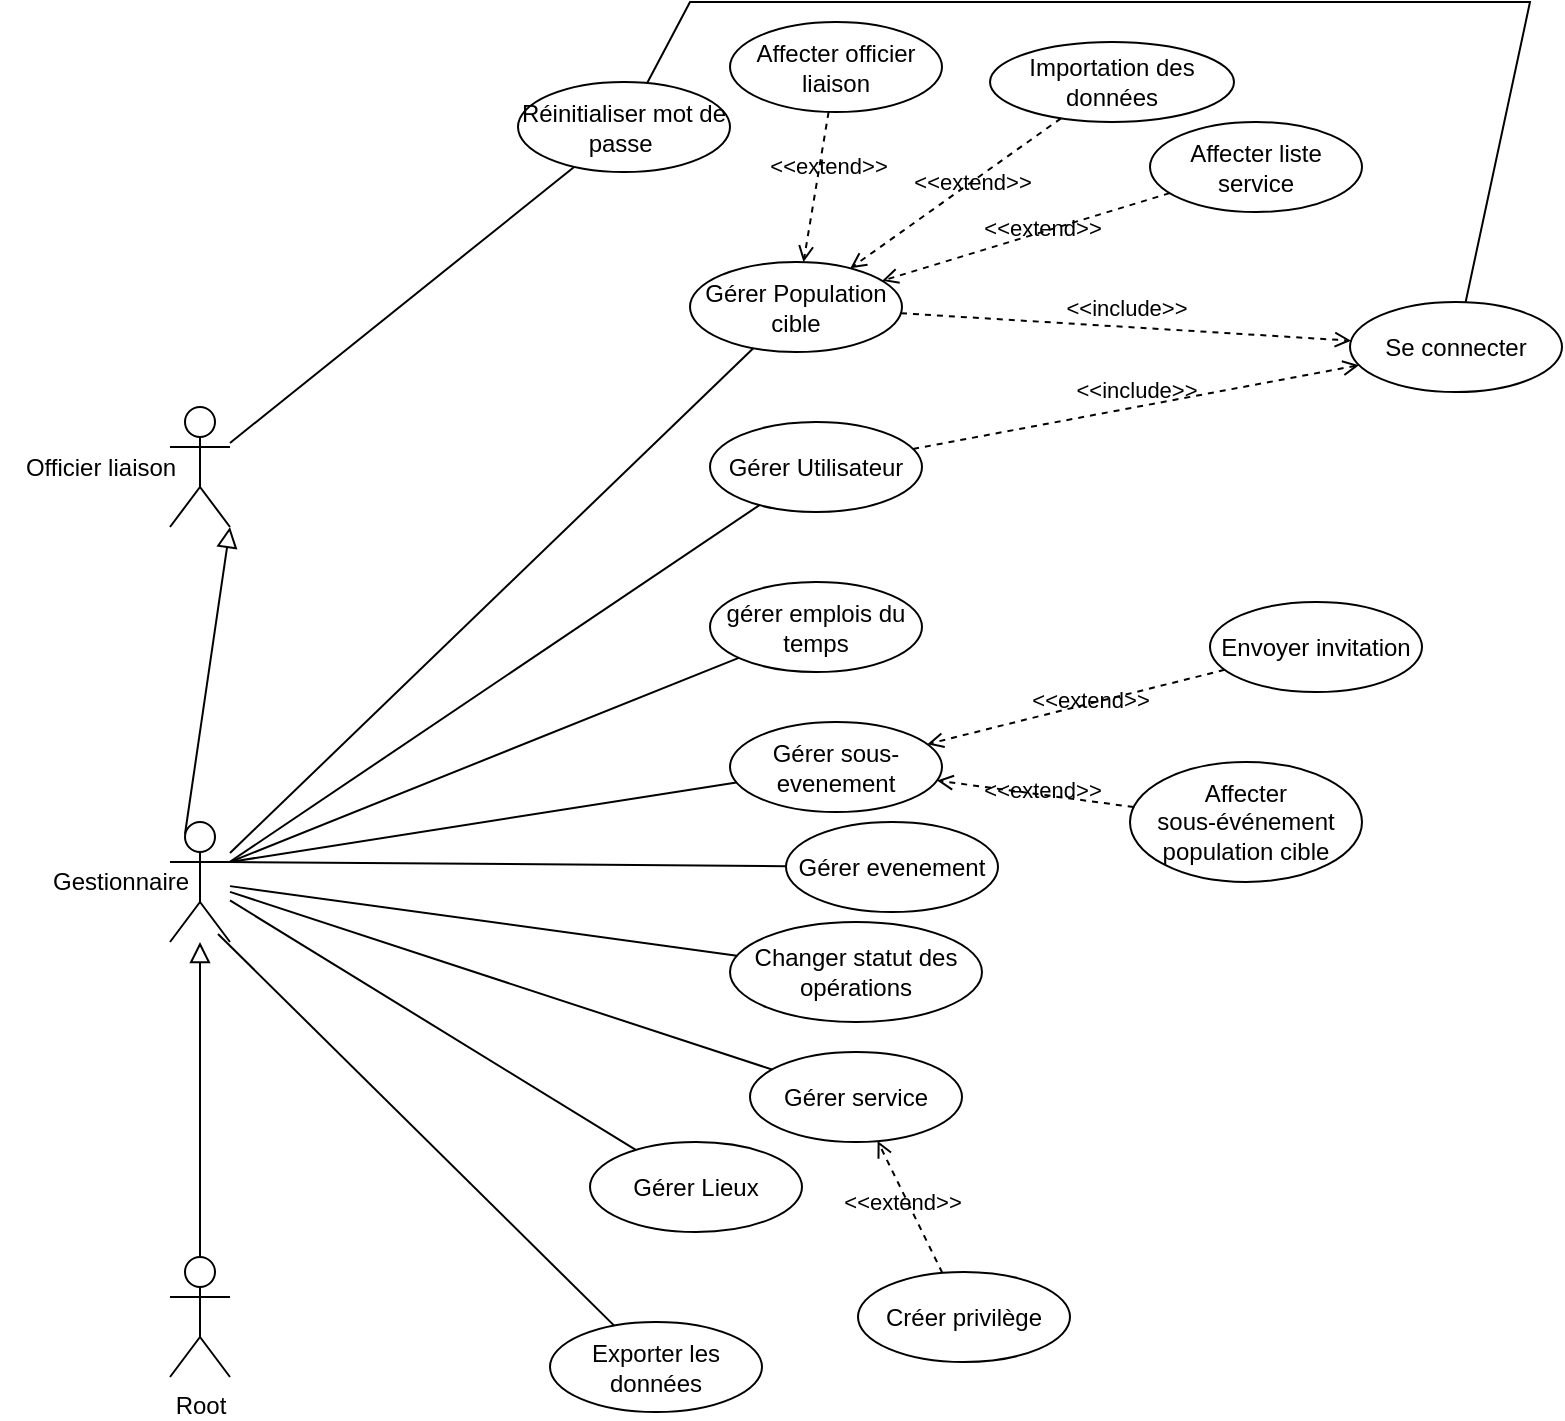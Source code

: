 <mxfile version="22.0.8" type="github" pages="3">
  <diagram name="DCU-ACCUEIL-PROTOCOLE" id="l3ZqBA-5NZKBSmxzDGHb">
    <mxGraphModel dx="1775" dy="1903" grid="1" gridSize="10" guides="1" tooltips="1" connect="1" arrows="1" fold="1" page="1" pageScale="1" pageWidth="827" pageHeight="1169" math="0" shadow="0">
      <root>
        <mxCell id="0" />
        <mxCell id="1" parent="0" />
        <mxCell id="2safi882rtIeYSR7A9-A-1" value="" style="shape=umlActor;verticalLabelPosition=bottom;verticalAlign=top;html=1;" parent="1" vertex="1">
          <mxGeometry y="260" width="30" height="60" as="geometry" />
        </mxCell>
        <mxCell id="2safi882rtIeYSR7A9-A-3" value="Root" style="shape=umlActor;verticalLabelPosition=bottom;verticalAlign=top;html=1;" parent="1" vertex="1">
          <mxGeometry y="477.5" width="30" height="60" as="geometry" />
        </mxCell>
        <mxCell id="2safi882rtIeYSR7A9-A-4" value="" style="endArrow=block;html=1;rounded=0;align=center;verticalAlign=bottom;endFill=0;labelBackgroundColor=none;endSize=8;" parent="1" source="2safi882rtIeYSR7A9-A-3" target="2safi882rtIeYSR7A9-A-1" edge="1">
          <mxGeometry relative="1" as="geometry">
            <mxPoint x="350" y="410" as="sourcePoint" />
            <mxPoint x="510" y="410" as="targetPoint" />
          </mxGeometry>
        </mxCell>
        <mxCell id="2safi882rtIeYSR7A9-A-5" value="" style="resizable=0;html=1;align=center;verticalAlign=top;labelBackgroundColor=none;" parent="2safi882rtIeYSR7A9-A-4" connectable="0" vertex="1">
          <mxGeometry relative="1" as="geometry" />
        </mxCell>
        <mxCell id="2safi882rtIeYSR7A9-A-7" value="Gestionnaire" style="text;html=1;align=center;verticalAlign=middle;resizable=0;points=[];autosize=1;strokeColor=none;fillColor=none;" parent="1" vertex="1">
          <mxGeometry x="-70" y="275" width="90" height="30" as="geometry" />
        </mxCell>
        <mxCell id="2safi882rtIeYSR7A9-A-15" value="Gérer Utilisateur" style="ellipse;whiteSpace=wrap;html=1;" parent="1" vertex="1">
          <mxGeometry x="270" y="60" width="106" height="45" as="geometry" />
        </mxCell>
        <mxCell id="2safi882rtIeYSR7A9-A-20" value="" style="endArrow=none;startArrow=none;endFill=0;startFill=0;endSize=8;html=1;verticalAlign=bottom;labelBackgroundColor=none;strokeWidth=1;rounded=0;" parent="1" source="2safi882rtIeYSR7A9-A-1" target="2safi882rtIeYSR7A9-A-15" edge="1">
          <mxGeometry width="160" relative="1" as="geometry">
            <mxPoint x="410" y="260" as="sourcePoint" />
            <mxPoint x="570" y="260" as="targetPoint" />
          </mxGeometry>
        </mxCell>
        <mxCell id="2safi882rtIeYSR7A9-A-21" value="Gérer Population cible" style="ellipse;whiteSpace=wrap;html=1;" parent="1" vertex="1">
          <mxGeometry x="260" y="-20" width="106" height="45" as="geometry" />
        </mxCell>
        <mxCell id="2safi882rtIeYSR7A9-A-22" value="" style="endArrow=none;startArrow=none;endFill=0;startFill=0;endSize=8;html=1;verticalAlign=bottom;labelBackgroundColor=none;strokeWidth=1;rounded=0;" parent="1" source="2safi882rtIeYSR7A9-A-1" target="2safi882rtIeYSR7A9-A-21" edge="1">
          <mxGeometry width="160" relative="1" as="geometry">
            <mxPoint x="140" y="310" as="sourcePoint" />
            <mxPoint x="304" y="308" as="targetPoint" />
          </mxGeometry>
        </mxCell>
        <mxCell id="2safi882rtIeYSR7A9-A-23" value="Affecter officier liaison" style="ellipse;whiteSpace=wrap;html=1;" parent="1" vertex="1">
          <mxGeometry x="280" y="-140" width="106" height="45" as="geometry" />
        </mxCell>
        <mxCell id="2safi882rtIeYSR7A9-A-29" value="Se connecter" style="ellipse;whiteSpace=wrap;html=1;" parent="1" vertex="1">
          <mxGeometry x="590" width="106" height="45" as="geometry" />
        </mxCell>
        <mxCell id="2safi882rtIeYSR7A9-A-31" value="&amp;lt;&amp;lt;include&amp;gt;&amp;gt;" style="html=1;verticalAlign=bottom;labelBackgroundColor=none;endArrow=open;endFill=0;dashed=1;rounded=0;" parent="1" source="2safi882rtIeYSR7A9-A-21" target="2safi882rtIeYSR7A9-A-29" edge="1">
          <mxGeometry width="160" relative="1" as="geometry">
            <mxPoint x="470" y="460" as="sourcePoint" />
            <mxPoint x="630" y="460" as="targetPoint" />
          </mxGeometry>
        </mxCell>
        <mxCell id="2safi882rtIeYSR7A9-A-32" value="&amp;lt;&amp;lt;include&amp;gt;&amp;gt;" style="html=1;verticalAlign=bottom;labelBackgroundColor=none;endArrow=open;endFill=0;dashed=1;rounded=0;" parent="1" source="2safi882rtIeYSR7A9-A-15" target="2safi882rtIeYSR7A9-A-29" edge="1">
          <mxGeometry width="160" relative="1" as="geometry">
            <mxPoint x="420" y="297" as="sourcePoint" />
            <mxPoint x="620" y="297" as="targetPoint" />
          </mxGeometry>
        </mxCell>
        <mxCell id="2safi882rtIeYSR7A9-A-37" value="Importation des données" style="ellipse;whiteSpace=wrap;html=1;" parent="1" vertex="1">
          <mxGeometry x="410" y="-130" width="122" height="40" as="geometry" />
        </mxCell>
        <mxCell id="2safi882rtIeYSR7A9-A-39" value="&amp;lt;&amp;lt;extend&amp;gt;&amp;gt;" style="html=1;verticalAlign=bottom;labelBackgroundColor=none;endArrow=open;endFill=0;dashed=1;rounded=0;" parent="1" source="2safi882rtIeYSR7A9-A-37" target="2safi882rtIeYSR7A9-A-21" edge="1">
          <mxGeometry x="-0.079" y="6" width="160" relative="1" as="geometry">
            <mxPoint x="576" y="450" as="sourcePoint" />
            <mxPoint x="490" y="379" as="targetPoint" />
            <mxPoint y="1" as="offset" />
          </mxGeometry>
        </mxCell>
        <mxCell id="2safi882rtIeYSR7A9-A-40" value="Gérer Lieux" style="ellipse;whiteSpace=wrap;html=1;" parent="1" vertex="1">
          <mxGeometry x="210" y="420" width="106" height="45" as="geometry" />
        </mxCell>
        <mxCell id="2safi882rtIeYSR7A9-A-41" value="" style="endArrow=none;startArrow=none;endFill=0;startFill=0;endSize=8;html=1;verticalAlign=bottom;labelBackgroundColor=none;strokeWidth=1;rounded=0;" parent="1" source="2safi882rtIeYSR7A9-A-1" target="2safi882rtIeYSR7A9-A-40" edge="1">
          <mxGeometry width="160" relative="1" as="geometry">
            <mxPoint x="140" y="310" as="sourcePoint" />
            <mxPoint x="304" y="308" as="targetPoint" />
          </mxGeometry>
        </mxCell>
        <mxCell id="2safi882rtIeYSR7A9-A-43" value="Affecter liste service" style="ellipse;whiteSpace=wrap;html=1;" parent="1" vertex="1">
          <mxGeometry x="490" y="-90" width="106" height="45" as="geometry" />
        </mxCell>
        <mxCell id="2safi882rtIeYSR7A9-A-44" value="&amp;lt;&amp;lt;extend&amp;gt;&amp;gt;" style="html=1;verticalAlign=bottom;labelBackgroundColor=none;endArrow=open;endFill=0;dashed=1;rounded=0;" parent="1" source="2safi882rtIeYSR7A9-A-43" target="2safi882rtIeYSR7A9-A-21" edge="1">
          <mxGeometry x="-0.079" y="6" width="160" relative="1" as="geometry">
            <mxPoint x="432" y="460" as="sourcePoint" />
            <mxPoint x="346" y="389" as="targetPoint" />
            <mxPoint y="1" as="offset" />
          </mxGeometry>
        </mxCell>
        <mxCell id="2safi882rtIeYSR7A9-A-45" value="Gérer service" style="ellipse;whiteSpace=wrap;html=1;" parent="1" vertex="1">
          <mxGeometry x="290" y="375" width="106" height="45" as="geometry" />
        </mxCell>
        <mxCell id="2safi882rtIeYSR7A9-A-46" value="" style="endArrow=none;startArrow=none;endFill=0;startFill=0;endSize=8;html=1;verticalAlign=bottom;labelBackgroundColor=none;strokeWidth=1;rounded=0;" parent="1" source="2safi882rtIeYSR7A9-A-1" target="2safi882rtIeYSR7A9-A-45" edge="1">
          <mxGeometry width="160" relative="1" as="geometry">
            <mxPoint x="140" y="314" as="sourcePoint" />
            <mxPoint x="341" y="362" as="targetPoint" />
          </mxGeometry>
        </mxCell>
        <mxCell id="2safi882rtIeYSR7A9-A-48" value="Créer privilège" style="ellipse;whiteSpace=wrap;html=1;" parent="1" vertex="1">
          <mxGeometry x="344" y="485" width="106" height="45" as="geometry" />
        </mxCell>
        <mxCell id="2safi882rtIeYSR7A9-A-49" value="&amp;lt;&amp;lt;extend&amp;gt;&amp;gt;" style="html=1;verticalAlign=bottom;labelBackgroundColor=none;endArrow=open;endFill=0;dashed=1;rounded=0;" parent="1" source="2safi882rtIeYSR7A9-A-48" target="2safi882rtIeYSR7A9-A-45" edge="1">
          <mxGeometry x="-0.079" y="6" width="160" relative="1" as="geometry">
            <mxPoint x="420" y="470" as="sourcePoint" />
            <mxPoint x="346" y="414" as="targetPoint" />
            <mxPoint y="1" as="offset" />
          </mxGeometry>
        </mxCell>
        <mxCell id="irsKMWYD9HWggmVdlU3C-1" value="Gérer sous-evenement" style="ellipse;whiteSpace=wrap;html=1;" parent="1" vertex="1">
          <mxGeometry x="280" y="210" width="106" height="45" as="geometry" />
        </mxCell>
        <mxCell id="irsKMWYD9HWggmVdlU3C-2" value="" style="endArrow=none;startArrow=none;endFill=0;startFill=0;endSize=8;html=1;verticalAlign=bottom;labelBackgroundColor=none;strokeWidth=1;rounded=0;exitX=1;exitY=0.333;exitDx=0;exitDy=0;exitPerimeter=0;" parent="1" source="2safi882rtIeYSR7A9-A-1" target="irsKMWYD9HWggmVdlU3C-1" edge="1">
          <mxGeometry width="160" relative="1" as="geometry">
            <mxPoint x="140" y="225" as="sourcePoint" />
            <mxPoint x="324" y="186" as="targetPoint" />
          </mxGeometry>
        </mxCell>
        <mxCell id="irsKMWYD9HWggmVdlU3C-3" value="Gérer evenement" style="ellipse;whiteSpace=wrap;html=1;" parent="1" vertex="1">
          <mxGeometry x="308" y="260" width="106" height="45" as="geometry" />
        </mxCell>
        <mxCell id="irsKMWYD9HWggmVdlU3C-4" value="" style="endArrow=none;startArrow=none;endFill=0;startFill=0;endSize=8;html=1;verticalAlign=bottom;labelBackgroundColor=none;strokeWidth=1;rounded=0;exitX=1;exitY=0.333;exitDx=0;exitDy=0;exitPerimeter=0;" parent="1" source="2safi882rtIeYSR7A9-A-1" target="irsKMWYD9HWggmVdlU3C-3" edge="1">
          <mxGeometry width="160" relative="1" as="geometry">
            <mxPoint x="140" y="300" as="sourcePoint" />
            <mxPoint x="319" y="152" as="targetPoint" />
          </mxGeometry>
        </mxCell>
        <mxCell id="irsKMWYD9HWggmVdlU3C-6" value="Exporter les données" style="ellipse;whiteSpace=wrap;html=1;" parent="1" vertex="1">
          <mxGeometry x="190" y="510" width="106" height="45" as="geometry" />
        </mxCell>
        <mxCell id="irsKMWYD9HWggmVdlU3C-7" value="" style="endArrow=none;startArrow=none;endFill=0;startFill=0;endSize=8;html=1;verticalAlign=bottom;labelBackgroundColor=none;strokeWidth=1;rounded=0;exitX=0.8;exitY=0.933;exitDx=0;exitDy=0;exitPerimeter=0;" parent="1" source="2safi882rtIeYSR7A9-A-1" target="irsKMWYD9HWggmVdlU3C-6" edge="1">
          <mxGeometry width="160" relative="1" as="geometry">
            <mxPoint x="140" y="324" as="sourcePoint" />
            <mxPoint x="252" y="432" as="targetPoint" />
          </mxGeometry>
        </mxCell>
        <mxCell id="irsKMWYD9HWggmVdlU3C-10" value="&amp;lt;&amp;lt;extend&amp;gt;&amp;gt;" style="html=1;verticalAlign=bottom;labelBackgroundColor=none;endArrow=open;endFill=0;dashed=1;rounded=0;" parent="1" source="irsKMWYD9HWggmVdlU3C-9" target="irsKMWYD9HWggmVdlU3C-1" edge="1">
          <mxGeometry x="-0.079" y="6" width="160" relative="1" as="geometry">
            <mxPoint x="458" y="200" as="sourcePoint" />
            <mxPoint x="414" y="100" as="targetPoint" />
            <mxPoint y="1" as="offset" />
          </mxGeometry>
        </mxCell>
        <mxCell id="irsKMWYD9HWggmVdlU3C-12" value="Affecter sous-événement population cible" style="ellipse;whiteSpace=wrap;html=1;" parent="1" vertex="1">
          <mxGeometry x="480" y="230" width="116" height="60" as="geometry" />
        </mxCell>
        <mxCell id="irsKMWYD9HWggmVdlU3C-13" value="&amp;lt;&amp;lt;extend&amp;gt;&amp;gt;" style="html=1;verticalAlign=bottom;labelBackgroundColor=none;endArrow=open;endFill=0;dashed=1;rounded=0;" parent="1" source="irsKMWYD9HWggmVdlU3C-12" target="irsKMWYD9HWggmVdlU3C-1" edge="1">
          <mxGeometry x="-0.079" y="6" width="160" relative="1" as="geometry">
            <mxPoint x="526" y="120" as="sourcePoint" />
            <mxPoint x="446" y="139" as="targetPoint" />
            <mxPoint y="1" as="offset" />
          </mxGeometry>
        </mxCell>
        <mxCell id="irsKMWYD9HWggmVdlU3C-14" value="gérer emplois du temps" style="ellipse;whiteSpace=wrap;html=1;" parent="1" vertex="1">
          <mxGeometry x="270" y="140" width="106" height="45" as="geometry" />
        </mxCell>
        <mxCell id="irsKMWYD9HWggmVdlU3C-15" value="" style="endArrow=none;startArrow=none;endFill=0;startFill=0;endSize=8;html=1;verticalAlign=bottom;labelBackgroundColor=none;strokeWidth=1;rounded=0;exitX=1;exitY=0.333;exitDx=0;exitDy=0;exitPerimeter=0;" parent="1" source="2safi882rtIeYSR7A9-A-1" target="irsKMWYD9HWggmVdlU3C-14" edge="1">
          <mxGeometry width="160" relative="1" as="geometry">
            <mxPoint x="140" y="300" as="sourcePoint" />
            <mxPoint x="319" y="152" as="targetPoint" />
          </mxGeometry>
        </mxCell>
        <mxCell id="zXkAjKGNNKHjwaJGZXHS-3" value="" style="shape=umlActor;verticalLabelPosition=bottom;verticalAlign=top;html=1;" parent="1" vertex="1">
          <mxGeometry y="52.5" width="30" height="60" as="geometry" />
        </mxCell>
        <mxCell id="zXkAjKGNNKHjwaJGZXHS-4" value="Officier liaison" style="text;html=1;align=center;verticalAlign=middle;resizable=0;points=[];autosize=1;strokeColor=none;fillColor=none;" parent="1" vertex="1">
          <mxGeometry x="-85" y="67.5" width="100" height="30" as="geometry" />
        </mxCell>
        <mxCell id="zXkAjKGNNKHjwaJGZXHS-5" value="" style="endArrow=block;html=1;rounded=0;align=center;verticalAlign=bottom;endFill=0;labelBackgroundColor=none;endSize=8;exitX=0.25;exitY=0.1;exitDx=0;exitDy=0;exitPerimeter=0;entryX=1;entryY=1;entryDx=0;entryDy=0;entryPerimeter=0;" parent="1" source="2safi882rtIeYSR7A9-A-1" target="zXkAjKGNNKHjwaJGZXHS-3" edge="1">
          <mxGeometry relative="1" as="geometry">
            <mxPoint x="19" y="298" as="sourcePoint" />
            <mxPoint x="19" y="140" as="targetPoint" />
          </mxGeometry>
        </mxCell>
        <mxCell id="zXkAjKGNNKHjwaJGZXHS-6" value="" style="resizable=0;html=1;align=center;verticalAlign=top;labelBackgroundColor=none;" parent="zXkAjKGNNKHjwaJGZXHS-5" connectable="0" vertex="1">
          <mxGeometry relative="1" as="geometry" />
        </mxCell>
        <mxCell id="zXkAjKGNNKHjwaJGZXHS-7" value="Réinitialiser mot de passe&amp;nbsp;" style="ellipse;whiteSpace=wrap;html=1;" parent="1" vertex="1">
          <mxGeometry x="174" y="-110" width="106" height="45" as="geometry" />
        </mxCell>
        <mxCell id="zXkAjKGNNKHjwaJGZXHS-8" value="" style="endArrow=none;startArrow=none;endFill=0;startFill=0;endSize=8;html=1;verticalAlign=bottom;labelBackgroundColor=none;strokeWidth=1;rounded=0;" parent="1" source="zXkAjKGNNKHjwaJGZXHS-3" target="zXkAjKGNNKHjwaJGZXHS-7" edge="1">
          <mxGeometry width="160" relative="1" as="geometry">
            <mxPoint x="90" y="100" as="sourcePoint" />
            <mxPoint x="288" y="296" as="targetPoint" />
          </mxGeometry>
        </mxCell>
        <mxCell id="zXkAjKGNNKHjwaJGZXHS-9" value="&amp;lt;&amp;lt;extend&amp;gt;&amp;gt;" style="html=1;verticalAlign=bottom;labelBackgroundColor=none;endArrow=open;endFill=0;dashed=1;rounded=0;" parent="1" source="2safi882rtIeYSR7A9-A-23" target="2safi882rtIeYSR7A9-A-21" edge="1">
          <mxGeometry x="-0.079" y="6" width="160" relative="1" as="geometry">
            <mxPoint x="589" y="380" as="sourcePoint" />
            <mxPoint x="435" y="-65" as="targetPoint" />
            <mxPoint y="1" as="offset" />
          </mxGeometry>
        </mxCell>
        <mxCell id="irsKMWYD9HWggmVdlU3C-9" value="Envoyer invitation" style="ellipse;whiteSpace=wrap;html=1;" parent="1" vertex="1">
          <mxGeometry x="520" y="150" width="106" height="45" as="geometry" />
        </mxCell>
        <mxCell id="zXkAjKGNNKHjwaJGZXHS-11" value="" style="endArrow=none;startArrow=none;endFill=0;startFill=0;endSize=8;html=1;verticalAlign=bottom;labelBackgroundColor=none;strokeWidth=1;rounded=0;" parent="1" source="zXkAjKGNNKHjwaJGZXHS-7" target="2safi882rtIeYSR7A9-A-29" edge="1">
          <mxGeometry width="160" relative="1" as="geometry">
            <mxPoint x="348" y="-100" as="sourcePoint" />
            <mxPoint x="520" y="-238" as="targetPoint" />
            <Array as="points">
              <mxPoint x="260" y="-150" />
              <mxPoint x="680" y="-150" />
            </Array>
          </mxGeometry>
        </mxCell>
        <mxCell id="l95YCqC6e5ltlGONsShg-1" value="Changer statut des opérations" style="ellipse;whiteSpace=wrap;html=1;" vertex="1" parent="1">
          <mxGeometry x="280" y="310" width="126" height="50" as="geometry" />
        </mxCell>
        <mxCell id="l95YCqC6e5ltlGONsShg-2" value="" style="endArrow=none;startArrow=none;endFill=0;startFill=0;endSize=8;html=1;verticalAlign=bottom;labelBackgroundColor=none;strokeWidth=1;rounded=0;" edge="1" parent="1" source="2safi882rtIeYSR7A9-A-1" target="l95YCqC6e5ltlGONsShg-1">
          <mxGeometry width="160" relative="1" as="geometry">
            <mxPoint x="66" y="320" as="sourcePoint" />
            <mxPoint x="344" y="322" as="targetPoint" />
          </mxGeometry>
        </mxCell>
      </root>
    </mxGraphModel>
  </diagram>
  <diagram id="LC8L_AnkPY6zp3M6hMyl" name="DCU-TRANSPORT">
    <mxGraphModel dx="995" dy="771" grid="1" gridSize="10" guides="1" tooltips="1" connect="1" arrows="1" fold="1" page="1" pageScale="1" pageWidth="827" pageHeight="1169" math="0" shadow="0">
      <root>
        <mxCell id="0" />
        <mxCell id="1" parent="0" />
        <mxCell id="xHV0Y_eDEjnt71AxiFM6-1" value="" style="shape=umlActor;verticalLabelPosition=bottom;verticalAlign=top;html=1;" parent="1" vertex="1">
          <mxGeometry x="100" y="270" width="30" height="60" as="geometry" />
        </mxCell>
        <mxCell id="dIymOfAqd8Z1cLGg8AZw-1" value="Gestionnaire" style="text;html=1;align=center;verticalAlign=middle;resizable=0;points=[];autosize=1;strokeColor=none;fillColor=none;" parent="1" vertex="1">
          <mxGeometry x="25" y="285" width="90" height="30" as="geometry" />
        </mxCell>
        <mxCell id="Vz_rZ_m3sSlnc9Wt_4M8-1" value="Gérer Prestataire" style="ellipse;whiteSpace=wrap;html=1;" parent="1" vertex="1">
          <mxGeometry x="308" y="150" width="106" height="45" as="geometry" />
        </mxCell>
        <mxCell id="xe5fgyrwq69Np7yswqrZ-1" value="" style="endArrow=none;startArrow=none;endFill=0;startFill=0;endSize=8;html=1;verticalAlign=bottom;labelBackgroundColor=none;strokeWidth=1;rounded=0;exitX=0.567;exitY=0.167;exitDx=0;exitDy=0;exitPerimeter=0;" parent="1" source="xHV0Y_eDEjnt71AxiFM6-1" target="Vz_rZ_m3sSlnc9Wt_4M8-1" edge="1">
          <mxGeometry width="160" relative="1" as="geometry">
            <mxPoint x="130" y="297" as="sourcePoint" />
            <mxPoint x="314" y="258" as="targetPoint" />
          </mxGeometry>
        </mxCell>
        <mxCell id="xe5fgyrwq69Np7yswqrZ-2" value="Gérer flotte&amp;nbsp;de véhicule" style="ellipse;whiteSpace=wrap;html=1;" parent="1" vertex="1">
          <mxGeometry x="330" y="250" width="106" height="45" as="geometry" />
        </mxCell>
        <mxCell id="xe5fgyrwq69Np7yswqrZ-3" value="" style="endArrow=none;startArrow=none;endFill=0;startFill=0;endSize=8;html=1;verticalAlign=bottom;labelBackgroundColor=none;strokeWidth=1;rounded=0;" parent="1" source="xHV0Y_eDEjnt71AxiFM6-1" target="xe5fgyrwq69Np7yswqrZ-2" edge="1">
          <mxGeometry width="160" relative="1" as="geometry">
            <mxPoint x="127" y="290" as="sourcePoint" />
            <mxPoint x="334" y="199" as="targetPoint" />
          </mxGeometry>
        </mxCell>
        <mxCell id="xe5fgyrwq69Np7yswqrZ-5" value="Affecter Chauffeur" style="ellipse;whiteSpace=wrap;html=1;" parent="1" vertex="1">
          <mxGeometry x="260" y="30" width="106" height="45" as="geometry" />
        </mxCell>
        <mxCell id="I-TsPZ9aq3Y1WVlfevty-1" value="&amp;lt;&amp;lt;extend&amp;gt;&amp;gt;" style="html=1;verticalAlign=bottom;labelBackgroundColor=none;endArrow=open;endFill=0;dashed=1;rounded=0;" parent="1" source="xe5fgyrwq69Np7yswqrZ-5" target="Vz_rZ_m3sSlnc9Wt_4M8-1" edge="1">
          <mxGeometry x="-0.079" y="6" width="160" relative="1" as="geometry">
            <mxPoint x="554" y="210" as="sourcePoint" />
            <mxPoint x="510" y="110" as="targetPoint" />
            <mxPoint y="1" as="offset" />
          </mxGeometry>
        </mxCell>
        <mxCell id="I-TsPZ9aq3Y1WVlfevty-2" value="" style="shape=umlActor;verticalLabelPosition=bottom;verticalAlign=top;html=1;" parent="1" vertex="1">
          <mxGeometry x="100" y="400" width="30" height="60" as="geometry" />
        </mxCell>
        <mxCell id="I-TsPZ9aq3Y1WVlfevty-3" value="Chauffeur" style="text;html=1;align=center;verticalAlign=middle;resizable=0;points=[];autosize=1;strokeColor=none;fillColor=none;" parent="1" vertex="1">
          <mxGeometry x="25" y="415" width="80" height="30" as="geometry" />
        </mxCell>
        <mxCell id="I-TsPZ9aq3Y1WVlfevty-4" value="Consulter informations course" style="ellipse;whiteSpace=wrap;html=1;" parent="1" vertex="1">
          <mxGeometry x="300" y="440" width="106" height="45" as="geometry" />
        </mxCell>
        <mxCell id="I-TsPZ9aq3Y1WVlfevty-5" value="" style="endArrow=none;startArrow=none;endFill=0;startFill=0;endSize=8;html=1;verticalAlign=bottom;labelBackgroundColor=none;strokeWidth=1;rounded=0;" parent="1" source="I-TsPZ9aq3Y1WVlfevty-2" target="I-TsPZ9aq3Y1WVlfevty-4" edge="1">
          <mxGeometry width="160" relative="1" as="geometry">
            <mxPoint x="160" y="435" as="sourcePoint" />
            <mxPoint x="361" y="415" as="targetPoint" />
          </mxGeometry>
        </mxCell>
        <mxCell id="I-TsPZ9aq3Y1WVlfevty-6" value="Voir course en cours" style="ellipse;whiteSpace=wrap;html=1;" parent="1" vertex="1">
          <mxGeometry x="330" y="320" width="106" height="45" as="geometry" />
        </mxCell>
        <mxCell id="I-TsPZ9aq3Y1WVlfevty-7" value="" style="endArrow=none;startArrow=none;endFill=0;startFill=0;endSize=8;html=1;verticalAlign=bottom;labelBackgroundColor=none;strokeWidth=1;rounded=0;" parent="1" source="xHV0Y_eDEjnt71AxiFM6-1" target="I-TsPZ9aq3Y1WVlfevty-6" edge="1">
          <mxGeometry width="160" relative="1" as="geometry">
            <mxPoint x="140" y="308" as="sourcePoint" />
            <mxPoint x="341" y="288" as="targetPoint" />
          </mxGeometry>
        </mxCell>
      </root>
    </mxGraphModel>
  </diagram>
  <diagram id="sQZBCtHGnqtDd8XtIQ3a" name="DS-GESTION-EVENT">
    <mxGraphModel dx="737" dy="571" grid="1" gridSize="10" guides="1" tooltips="1" connect="1" arrows="1" fold="1" page="1" pageScale="1" pageWidth="827" pageHeight="1169" math="0" shadow="0">
      <root>
        <mxCell id="0" />
        <mxCell id="1" parent="0" />
        <mxCell id="Q8UecYEkamD33LN7CliR-3" value="PageGestionEvent" style="shape=umlLifeline;perimeter=lifelinePerimeter;whiteSpace=wrap;html=1;container=1;dropTarget=0;collapsible=0;recursiveResize=0;outlineConnect=0;portConstraint=eastwest;newEdgeStyle={&quot;curved&quot;:0,&quot;rounded&quot;:0};" vertex="1" parent="1">
          <mxGeometry x="260" y="120" width="110" height="310" as="geometry" />
        </mxCell>
        <mxCell id="Q8UecYEkamD33LN7CliR-4" value="Lifeline2" style="shape=umlLifeline;perimeter=lifelinePerimeter;whiteSpace=wrap;html=1;container=1;dropTarget=0;collapsible=0;recursiveResize=0;outlineConnect=0;portConstraint=eastwest;newEdgeStyle={&quot;curved&quot;:0,&quot;rounded&quot;:0};" vertex="1" parent="1">
          <mxGeometry x="470" y="120" width="100" height="200" as="geometry" />
        </mxCell>
        <mxCell id="wpPcwlIOQUnggq_UXdYO-1" value="" style="shape=umlLifeline;perimeter=lifelinePerimeter;whiteSpace=wrap;html=1;container=1;dropTarget=0;collapsible=0;recursiveResize=0;outlineConnect=0;portConstraint=eastwest;newEdgeStyle={&quot;curved&quot;:0,&quot;rounded&quot;:0};participant=umlActor;" vertex="1" parent="1">
          <mxGeometry x="140" y="120" width="20" height="300" as="geometry" />
        </mxCell>
        <mxCell id="wpPcwlIOQUnggq_UXdYO-2" value="Gestionnaire" style="text;html=1;align=center;verticalAlign=middle;resizable=0;points=[];autosize=1;strokeColor=none;fillColor=none;" vertex="1" parent="1">
          <mxGeometry x="105" y="160" width="90" height="30" as="geometry" />
        </mxCell>
        <mxCell id="wpPcwlIOQUnggq_UXdYO-7" value="dispatch" style="html=1;verticalAlign=bottom;endArrow=block;curved=0;rounded=0;" edge="1" parent="1">
          <mxGeometry width="80" relative="1" as="geometry">
            <mxPoint x="149.759" y="288.0" as="sourcePoint" />
            <mxPoint x="314.5" y="288.0" as="targetPoint" />
          </mxGeometry>
        </mxCell>
        <mxCell id="wpPcwlIOQUnggq_UXdYO-8" value="Ref" style="shape=umlFrame;whiteSpace=wrap;html=1;pointerEvents=0;recursiveResize=0;container=1;collapsible=0;width=50;shadow=0;swimlaneFillColor=default;fontSize=13;" vertex="1" parent="1">
          <mxGeometry x="130" y="190" width="220" height="50" as="geometry" />
        </mxCell>
        <mxCell id="wpPcwlIOQUnggq_UXdYO-9" value="Authentification" style="text;align=center;html=1;fontSize=13;" vertex="1" parent="wpPcwlIOQUnggq_UXdYO-8">
          <mxGeometry width="100" height="20" relative="1" as="geometry">
            <mxPoint x="75" y="15" as="offset" />
          </mxGeometry>
        </mxCell>
      </root>
    </mxGraphModel>
  </diagram>
</mxfile>
